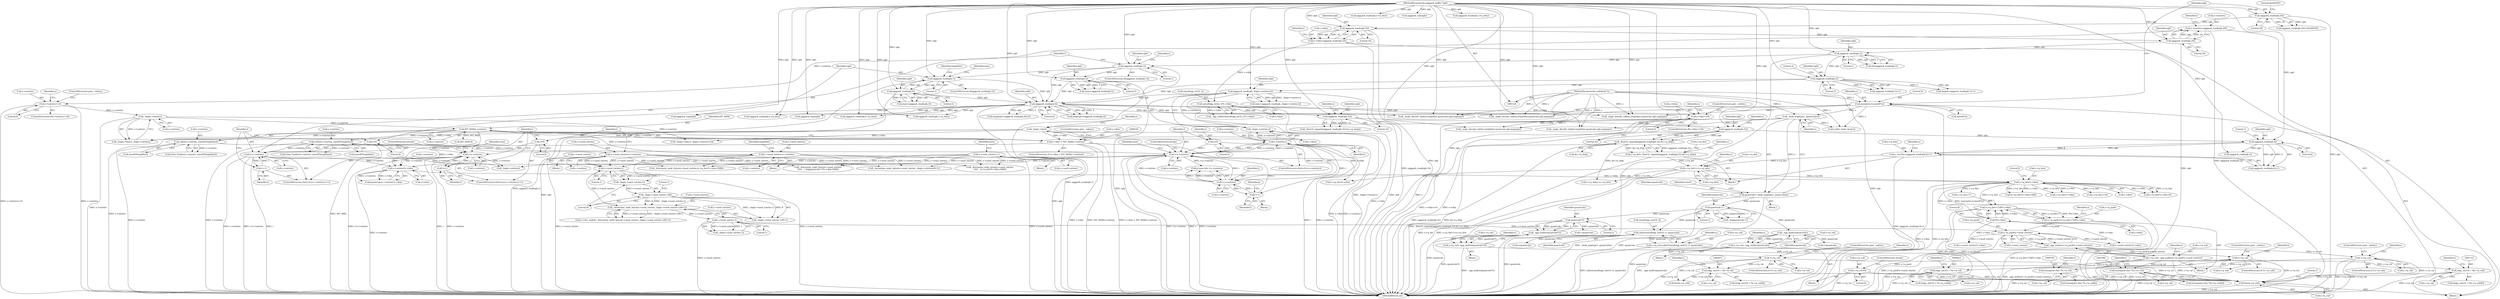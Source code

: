 digraph "1_Android_eeb4e45d5683f88488c083ecf142dc89bc3f0b47_8@API" {
"1001170" [label="(Call,free(s->q_val))"];
"1001111" [label="(Call,(ogg_uint16_t *)(s->q_val))"];
"1001043" [label="(Call,s->q_val=_ogg_malloc(s->q_pack*s->used_entries))"];
"1001047" [label="(Call,_ogg_malloc(s->q_pack*s->used_entries))"];
"1001048" [label="(Call,s->q_pack*s->used_entries)"];
"1001028" [label="(Call,s->q_pack=(s->q_bits+7)/8*s->dim)"];
"1001032" [label="(Call,(s->q_bits+7)/8*s->dim)"];
"1000915" [label="(Call,s->q_bits*s->dim)"];
"1000517" [label="(Call,s->q_del>>=s->q_bits)"];
"1000489" [label="(Call,s->q_del=_float32_unpack(oggpack_read(opb,32),&s->q_delp))"];
"1000493" [label="(Call,_float32_unpack(oggpack_read(opb,32),&s->q_delp))"];
"1000494" [label="(Call,oggpack_read(opb,32))"];
"1000482" [label="(Call,oggpack_read(opb,32))"];
"1000472" [label="(Call,oggpack_read(opb,4))"];
"1000250" [label="(Call,oggpack_read(opb,1))"];
"1000229" [label="(Call,oggpack_read(opb,1))"];
"1000185" [label="(Call,oggpack_read(opb,24))"];
"1000160" [label="(Call,oggpack_read(opb,16))"];
"1000151" [label="(Call,oggpack_read(opb,24))"];
"1000129" [label="(MethodParameterIn,oggpack_buffer *opb)"];
"1000274" [label="(Call,oggpack_read(opb,5))"];
"1000267" [label="(Call,oggpack_read(opb,1))"];
"1000341" [label="(Call,oggpack_read(opb,5))"];
"1000381" [label="(Call,oggpack_read(opb,5))"];
"1000420" [label="(Call,oggpack_read(opb,_ilog(s->entries-i)))"];
"1000422" [label="(Call,_ilog(s->entries-i))"];
"1000423" [label="(Call,s->entries-i)"];
"1000411" [label="(Call,i<s->entries)"];
"1000441" [label="(Call,i<s->entries)"];
"1000449" [label="(Call,i++)"];
"1000408" [label="(Call,i=0)"];
"1000396" [label="(Call,calloc(s->entries, sizeof(*lengthlist)))"];
"1000220" [label="(Call,INT_MAX/s->entries)"];
"1000209" [label="(Call,_ilog(s->entries))"];
"1000189" [label="(Call,s->entries<=0)"];
"1000181" [label="(Call,s->entries=oggpack_read(opb,24))"];
"1000501" [label="(Call,s->q_bits=oggpack_read(opb,4)+1)"];
"1000506" [label="(Call,oggpack_read(opb,4))"];
"1000904" [label="(Call,s->entries*s->dim)"];
"1000258" [label="(Call,i<s->entries)"];
"1000263" [label="(Call,i++)"];
"1000255" [label="(Call,i=0)"];
"1000238" [label="(Call,calloc(s->entries, sizeof(*lengthlist)))"];
"1000330" [label="(Call,i<s->entries)"];
"1000335" [label="(Call,i++)"];
"1000327" [label="(Call,i=0)"];
"1000216" [label="(Call,s->dim > INT_MAX/s->entries)"];
"1000205" [label="(Call,_ilog(s->dim))"];
"1000196" [label="(Call,s->dim<=0)"];
"1000168" [label="(Call,sizeof(ogg_int32_t)*s->dim)"];
"1000156" [label="(Call,s->dim=oggpack_read(opb,16))"];
"1001038" [label="(Call,8*s->dim)"];
"1001013" [label="(Call,s->used_entries-1)"];
"1000988" [label="(Call,_determine_node_bytes(s->used_entries,_ilog(s->used_entries-1)/8+1))"];
"1000995" [label="(Call,s->used_entries-1)"];
"1000292" [label="(Call,s->used_entries++)"];
"1000385" [label="(Call,s->used_entries=s->entries)"];
"1000319" [label="(Call,s->used_entries=s->entries)"];
"1000993" [label="(Call,_ilog(s->used_entries-1)/8)"];
"1000994" [label="(Call,_ilog(s->used_entries-1))"];
"1001079" [label="(Call,(unsigned char *)(s->q_val))"];
"1000671" [label="(Call,(ogg_uint16_t *)s->q_val)"];
"1000655" [label="(Call,!s->q_val)"];
"1000646" [label="(Call,s->q_val=calloc(sizeof(ogg_uint16_t), quantvals))"];
"1000650" [label="(Call,calloc(sizeof(ogg_uint16_t), quantvals))"];
"1000622" [label="(Call,quantvals-1)"];
"1000582" [label="(Call,quantvals=_book_maptype1_quantvals(s))"];
"1000584" [label="(Call,_book_maptype1_quantvals(s))"];
"1000143" [label="(Call,memset(s,0,sizeof(*s)))"];
"1000130" [label="(MethodParameterIn,codebook *s)"];
"1000806" [label="(Call,!s->q_val)"];
"1000797" [label="(Call,s->q_val=_ogg_malloc(quantvals*2))"];
"1000801" [label="(Call,_ogg_malloc(quantvals*2))"];
"1000802" [label="(Call,quantvals*2)"];
"1000822" [label="(Call,(ogg_uint16_t *)s->q_val)"];
"1000766" [label="(Call,!s->q_val)"];
"1000759" [label="(Call,s->q_val=_ogg_malloc(quantvals))"];
"1000763" [label="(Call,_ogg_malloc(quantvals))"];
"1000745" [label="(Call,s->q_val=0)"];
"1000782" [label="(Call,(unsigned char *)s->q_val)"];
"1000584" [label="(Call,_book_maptype1_quantvals(s))"];
"1000342" [label="(Identifier,opb)"];
"1000215" [label="(ControlStructure,if (s->dim > INT_MAX/s->entries))"];
"1000822" [label="(Call,(ogg_uint16_t *)s->q_val)"];
"1000321" [label="(Identifier,s)"];
"1000230" [label="(Identifier,opb)"];
"1000153" [label="(Literal,24)"];
"1000222" [label="(Call,s->entries)"];
"1000856" [label="(Call,_determine_node_bytes(s->used_entries,\n\t\t\t\t\t   (_ilog(quantvals-1)*s->dim+8)/8))"];
"1000469" [label="(Call,(maptype=oggpack_read(opb,4))>0)"];
"1000236" [label="(Call,(char *)calloc(s->entries, sizeof(*lengthlist)))"];
"1001045" [label="(Identifier,s)"];
"1000645" [label="(Block,)"];
"1000526" [label="(Identifier,s)"];
"1000493" [label="(Call,_float32_unpack(oggpack_read(opb,32),&s->q_delp))"];
"1000472" [label="(Call,oggpack_read(opb,4))"];
"1001052" [label="(Call,s->used_entries)"];
"1000810" [label="(ControlStructure,goto _eofout;)"];
"1000225" [label="(ControlStructure,goto _eofout;)"];
"1000496" [label="(Literal,32)"];
"1000900" [label="(ControlStructure,break;)"];
"1000506" [label="(Call,oggpack_read(opb,4))"];
"1000216" [label="(Call,s->dim > INT_MAX/s->entries)"];
"1000400" [label="(Call,sizeof(*lengthlist))"];
"1000326" [label="(ControlStructure,for(i=0;i<s->entries;i++))"];
"1000171" [label="(Call,s->dim)"];
"1000154" [label="(Literal,0x564342)"];
"1000376" [label="(Block,)"];
"1000443" [label="(Call,s->entries)"];
"1000512" [label="(Identifier,s)"];
"1001029" [label="(Call,s->q_pack)"];
"1000131" [label="(Block,)"];
"1000217" [label="(Call,s->dim)"];
"1000766" [label="(Call,!s->q_val)"];
"1001043" [label="(Call,s->q_val=_ogg_malloc(s->q_pack*s->used_entries))"];
"1000318" [label="(Block,)"];
"1000806" [label="(Call,!s->q_val)"];
"1000250" [label="(Call,oggpack_read(opb,1))"];
"1000268" [label="(Identifier,opb)"];
"1000422" [label="(Call,_ilog(s->entries-i))"];
"1000203" [label="(Call,_ilog(s->dim)+_ilog(s->entries)>24)"];
"1000999" [label="(Literal,1)"];
"1000807" [label="(Call,s->q_val)"];
"1001038" [label="(Call,8*s->dim)"];
"1000293" [label="(Call,s->used_entries)"];
"1000765" [label="(ControlStructure,if (!s->q_val))"];
"1000193" [label="(Literal,0)"];
"1000914" [label="(Call,s->q_bits*s->dim+8)"];
"1000514" [label="(Call,oggpack_read(opb,1))"];
"1000494" [label="(Call,oggpack_read(opb,32))"];
"1000145" [label="(Literal,0)"];
"1000671" [label="(Call,(ogg_uint16_t *)s->q_val)"];
"1000255" [label="(Call,i=0)"];
"1000796" [label="(Block,)"];
"1000673" [label="(Call,s->q_val)"];
"1000266" [label="(ControlStructure,if(oggpack_read(opb,1)))"];
"1000269" [label="(Literal,1)"];
"1000378" [label="(Call,length=oggpack_read(opb,5)+1)"];
"1000473" [label="(Identifier,opb)"];
"1000258" [label="(Call,i<s->entries)"];
"1000984" [label="(Call,s->dec_nodeb=_determine_node_bytes(s->used_entries,_ilog(s->used_entries-1)/8+1))"];
"1000413" [label="(Call,s->entries)"];
"1001170" [label="(Call,free(s->q_val))"];
"1000592" [label="(Call,s->q_bits*s->dim)"];
"1000389" [label="(Call,s->entries)"];
"1000623" [label="(Identifier,quantvals)"];
"1000781" [label="(Call,((unsigned char *)s->q_val)[i])"];
"1000396" [label="(Call,calloc(s->entries, sizeof(*lengthlist)))"];
"1000808" [label="(Identifier,s)"];
"1000802" [label="(Call,quantvals*2)"];
"1000320" [label="(Call,s->used_entries)"];
"1000420" [label="(Call,oggpack_read(opb,_ilog(s->entries-i)))"];
"1001021" [label="(Call,_make_decode_table(s,lengthlist,quantvals,opb,maptype))"];
"1000383" [label="(Literal,5)"];
"1000329" [label="(Literal,0)"];
"1001068" [label="(Call,s->used_entries*s->dim)"];
"1000655" [label="(Call,!s->q_val)"];
"1000989" [label="(Call,s->used_entries)"];
"1000386" [label="(Call,s->used_entries)"];
"1000621" [label="(Call,_ilog(quantvals-1))"];
"1000229" [label="(Call,oggpack_read(opb,1))"];
"1000272" [label="(Call,num=oggpack_read(opb,5))"];
"1000813" [label="(Identifier,i)"];
"1000156" [label="(Call,s->dim=oggpack_read(opb,16))"];
"1000490" [label="(Call,s->q_del)"];
"1000335" [label="(Call,i++)"];
"1001171" [label="(Call,s->q_val)"];
"1000801" [label="(Call,_ogg_malloc(quantvals*2))"];
"1000495" [label="(Identifier,opb)"];
"1000151" [label="(Call,oggpack_read(opb,24))"];
"1000446" [label="(Block,)"];
"1000517" [label="(Call,s->q_del>>=s->q_bits)"];
"1000978" [label="(Block,)"];
"1000935" [label="(Call,_determine_node_bytes(s->used_entries,(s->q_bits*s->dim+8)/8))"];
"1000760" [label="(Call,s->q_val)"];
"1000249" [label="(ControlStructure,if(oggpack_read(opb,1)))"];
"1000299" [label="(Identifier,num)"];
"1000582" [label="(Call,quantvals=_book_maptype1_quantvals(s))"];
"1000314" [label="(Identifier,lengthlist)"];
"1001000" [label="(Literal,8)"];
"1000165" [label="(Identifier,s)"];
"1000836" [label="(Call,oggpack_eop(opb))"];
"1000758" [label="(Block,)"];
"1000746" [label="(Call,s->q_val)"];
"1000187" [label="(Literal,24)"];
"1000670" [label="(Call,((ogg_uint16_t *)s->q_val)[i])"];
"1000573" [label="(Call,_make_decode_table(s,lengthlist,quantvals,opb,maptype))"];
"1000421" [label="(Identifier,opb)"];
"1001100" [label="(Call,s->used_entries*s->dim)"];
"1000790" [label="(Call,oggpack_read(opb,s->q_bits))"];
"1000656" [label="(Call,s->q_val)"];
"1000773" [label="(Identifier,i)"];
"1000270" [label="(Block,)"];
"1000343" [label="(Literal,5)"];
"1000332" [label="(Call,s->entries)"];
"1000994" [label="(Call,_ilog(s->used_entries-1))"];
"1001079" [label="(Call,(unsigned char *)(s->q_val))"];
"1000679" [label="(Call,oggpack_read(opb,s->q_bits))"];
"1000264" [label="(Identifier,i)"];
"1000650" [label="(Call,calloc(sizeof(ogg_uint16_t), quantvals))"];
"1000273" [label="(Identifier,num)"];
"1000161" [label="(Identifier,opb)"];
"1000393" [label="(Identifier,lengthlist)"];
"1000231" [label="(Literal,1)"];
"1001177" [label="(MethodReturn,int)"];
"1001028" [label="(Call,s->q_pack=(s->q_bits+7)/8*s->dim)"];
"1000381" [label="(Call,oggpack_read(opb,5))"];
"1000182" [label="(Call,s->entries)"];
"1001058" [label="(Identifier,s)"];
"1000913" [label="(Call,(s->q_bits*s->dim+8)/8)"];
"1000336" [label="(Identifier,i)"];
"1001111" [label="(Call,(ogg_uint16_t *)(s->q_val))"];
"1001056" [label="(Call,s->q_bits<=8)"];
"1000407" [label="(ControlStructure,for(i=0;i<s->entries;))"];
"1001049" [label="(Call,s->q_pack)"];
"1000129" [label="(MethodParameterIn,oggpack_buffer *opb)"];
"1000194" [label="(ControlStructure,goto _eofout;)"];
"1000205" [label="(Call,_ilog(s->dim))"];
"1000206" [label="(Call,s->dim)"];
"1000409" [label="(Identifier,i)"];
"1000323" [label="(Call,s->entries)"];
"1000497" [label="(Call,&s->q_delp)"];
"1001081" [label="(Call,s->q_val)"];
"1000647" [label="(Call,s->q_val)"];
"1001176" [label="(Literal,1)"];
"1000211" [label="(Identifier,s)"];
"1000196" [label="(Call,s->dim<=0)"];
"1000152" [label="(Identifier,opb)"];
"1000424" [label="(Call,s->entries)"];
"1001166" [label="(Call,vorbis_book_clear(s))"];
"1000768" [label="(Identifier,s)"];
"1000749" [label="(Literal,0)"];
"1000474" [label="(Literal,4)"];
"1001013" [label="(Call,s->used_entries-1)"];
"1000185" [label="(Call,oggpack_read(opb,24))"];
"1000784" [label="(Call,s->q_val)"];
"1000221" [label="(Identifier,INT_MAX)"];
"1000340" [label="(Identifier,num)"];
"1000168" [label="(Call,sizeof(ogg_int32_t)*s->dim)"];
"1000583" [label="(Identifier,quantvals)"];
"1000763" [label="(Call,_ogg_malloc(quantvals))"];
"1000411" [label="(Call,i<s->entries)"];
"1000830" [label="(Call,oggpack_read(opb,s->q_bits))"];
"1000893" [label="(Call,_make_decode_table(s,lengthlist,quantvals,opb,maptype))"];
"1000397" [label="(Call,s->entries)"];
"1000502" [label="(Call,s->q_bits)"];
"1000539" [label="(Call,_determine_node_bytes(s->used_entries,_ilog(s->entries)/8+1))"];
"1000585" [label="(Identifier,s)"];
"1000220" [label="(Call,INT_MAX/s->entries)"];
"1000292" [label="(Call,s->used_entries++)"];
"1000524" [label="(Call,s->q_delp+=s->q_bits)"];
"1000499" [label="(Identifier,s)"];
"1000188" [label="(ControlStructure,if(s->entries<=0))"];
"1000259" [label="(Identifier,i)"];
"1000419" [label="(Identifier,num)"];
"1001044" [label="(Call,s->q_val)"];
"1000189" [label="(Call,s->entries<=0)"];
"1000824" [label="(Call,s->q_val)"];
"1000162" [label="(Literal,16)"];
"1000902" [label="(Call,quantvals=s->entries*s->dim)"];
"1000653" [label="(Identifier,quantvals)"];
"1000827" [label="(Identifier,i)"];
"1000470" [label="(Call,maptype=oggpack_read(opb,4))"];
"1000484" [label="(Literal,32)"];
"1000267" [label="(Call,oggpack_read(opb,1))"];
"1000533" [label="(Block,)"];
"1000254" [label="(ControlStructure,for(i=0;i<s->entries;i++))"];
"1000922" [label="(Literal,8)"];
"1000915" [label="(Call,s->q_bits*s->dim)"];
"1000276" [label="(Literal,5)"];
"1000501" [label="(Call,s->q_bits=oggpack_read(opb,4)+1)"];
"1000545" [label="(Call,_ilog(s->entries))"];
"1000439" [label="(Identifier,j)"];
"1000146" [label="(Call,sizeof(*s))"];
"1000150" [label="(Call,oggpack_read(opb,24)!=0x564342)"];
"1000408" [label="(Call,i=0)"];
"1000190" [label="(Call,s->entries)"];
"1000327" [label="(Call,i=0)"];
"1000996" [label="(Call,s->used_entries)"];
"1000437" [label="(Call,j<num && i<s->entries)"];
"1000191" [label="(Identifier,s)"];
"1000169" [label="(Call,sizeof(ogg_int32_t))"];
"1000341" [label="(Call,oggpack_read(opb,5))"];
"1000465" [label="(ControlStructure,break;)"];
"1000919" [label="(Call,s->dim)"];
"1000385" [label="(Call,s->used_entries=s->entries)"];
"1000507" [label="(Identifier,opb)"];
"1000970" [label="(Call,_make_decode_table(s,lengthlist,quantvals,opb,maptype))"];
"1000207" [label="(Identifier,s)"];
"1000664" [label="(Call,i<quantvals)"];
"1000210" [label="(Call,s->entries)"];
"1000483" [label="(Identifier,opb)"];
"1000787" [label="(Identifier,i)"];
"1000256" [label="(Identifier,i)"];
"1000160" [label="(Call,oggpack_read(opb,16))"];
"1000157" [label="(Call,s->dim)"];
"1000239" [label="(Call,s->entries)"];
"1000275" [label="(Identifier,opb)"];
"1000624" [label="(Literal,1)"];
"1000803" [label="(Identifier,quantvals)"];
"1000941" [label="(Call,s->q_bits*s->dim)"];
"1000382" [label="(Identifier,opb)"];
"1000195" [label="(ControlStructure,if(s->dim<=0))"];
"1000741" [label="(Call,free(s->q_val))"];
"1000238" [label="(Call,calloc(s->entries, sizeof(*lengthlist)))"];
"1000815" [label="(Call,i<quantvals)"];
"1000589" [label="(Identifier,total1)"];
"1000698" [label="(Call,_determine_node_bytes(s->used_entries,\n\t\t\t\t\t   (s->q_bits*s->dim+8)/8))"];
"1000657" [label="(Identifier,s)"];
"1000821" [label="(Call,((ogg_uint16_t *)s->q_val)[i])"];
"1001119" [label="(Call,oggpack_read(opb,s->q_bits))"];
"1000181" [label="(Call,s->entries=oggpack_read(opb,24))"];
"1000622" [label="(Call,quantvals-1)"];
"1000227" [label="(Call,(int)oggpack_read(opb,1))"];
"1000167" [label="(Call,_ogg_malloc(sizeof(ogg_int32_t)*s->dim))"];
"1000764" [label="(Identifier,quantvals)"];
"1000489" [label="(Call,s->q_del=_float32_unpack(oggpack_read(opb,32),&s->q_delp))"];
"1001047" [label="(Call,_ogg_malloc(s->q_pack*s->used_entries))"];
"1000662" [label="(Identifier,i)"];
"1000410" [label="(Literal,0)"];
"1000651" [label="(Call,sizeof(ogg_uint16_t))"];
"1000209" [label="(Call,_ilog(s->entries))"];
"1000394" [label="(Call,(char *)calloc(s->entries, sizeof(*lengthlist)))"];
"1001116" [label="(Identifier,i)"];
"1000993" [label="(Call,_ilog(s->used_entries-1)/8)"];
"1001001" [label="(Literal,1)"];
"1000204" [label="(Call,_ilog(s->dim)+_ilog(s->entries))"];
"1001078" [label="(Call,((unsigned char *)(s->q_val))[i])"];
"1001110" [label="(Call,((ogg_uint16_t *)(s->q_val))[i])"];
"1001012" [label="(Call,_ilog(s->used_entries-1))"];
"1000186" [label="(Identifier,opb)"];
"1001040" [label="(Call,s->dim)"];
"1000904" [label="(Call,s->entries*s->dim)"];
"1000654" [label="(ControlStructure,if (!s->q_val))"];
"1000380" [label="(Call,oggpack_read(opb,5)+1)"];
"1001032" [label="(Call,(s->q_bits+7)/8*s->dim)"];
"1000330" [label="(Call,i<s->entries)"];
"1000263" [label="(Call,i++)"];
"1000257" [label="(Literal,0)"];
"1001017" [label="(Literal,1)"];
"1000449" [label="(Call,i++)"];
"1000646" [label="(Call,s->q_val=calloc(sizeof(ogg_uint16_t), quantvals))"];
"1000482" [label="(Call,oggpack_read(opb,32))"];
"1001033" [label="(Call,s->q_bits+7)"];
"1001048" [label="(Call,s->q_pack*s->used_entries)"];
"1000521" [label="(Call,s->q_bits)"];
"1000770" [label="(ControlStructure,goto _eofout;)"];
"1000908" [label="(Call,s->dim)"];
"1001014" [label="(Call,s->used_entries)"];
"1000905" [label="(Call,s->entries)"];
"1000384" [label="(Literal,1)"];
"1000328" [label="(Identifier,i)"];
"1000676" [label="(Identifier,i)"];
"1000782" [label="(Call,(unsigned char *)s->q_val)"];
"1000518" [label="(Call,s->q_del)"];
"1000252" [label="(Literal,1)"];
"1001157" [label="(Call,oggpack_eop(opb))"];
"1000339" [label="(Call,num=oggpack_read(opb,5))"];
"1000685" [label="(Call,oggpack_eop(opb))"];
"1000995" [label="(Call,s->used_entries-1)"];
"1000508" [label="(Literal,4)"];
"1000797" [label="(Call,s->q_val=_ogg_malloc(quantvals*2))"];
"1000503" [label="(Identifier,s)"];
"1000144" [label="(Identifier,s)"];
"1000804" [label="(Literal,2)"];
"1000487" [label="(Identifier,s)"];
"1000441" [label="(Call,i<s->entries)"];
"1000805" [label="(ControlStructure,if (!s->q_val))"];
"1000509" [label="(Literal,1)"];
"1000442" [label="(Identifier,i)"];
"1000260" [label="(Call,s->entries)"];
"1000427" [label="(Identifier,i)"];
"1000242" [label="(Call,sizeof(*lengthlist))"];
"1000201" [label="(ControlStructure,goto _eofout;)"];
"1000775" [label="(Call,i<quantvals)"];
"1000319" [label="(Call,s->used_entries=s->entries)"];
"1000607" [label="(Call,INT_MAX-8)"];
"1000374" [label="(ControlStructure,break;)"];
"1000767" [label="(Call,s->q_val)"];
"1000759" [label="(Call,s->q_val=_ogg_malloc(quantvals))"];
"1000331" [label="(Identifier,i)"];
"1000274" [label="(Call,oggpack_read(opb,5))"];
"1000733" [label="(Call,_make_decode_table(s,lengthlist,quantvals,opb,maptype))"];
"1000505" [label="(Call,oggpack_read(opb,4)+1)"];
"1001084" [label="(Identifier,i)"];
"1000745" [label="(Call,s->q_val=0)"];
"1000423" [label="(Call,s->entries-i)"];
"1001039" [label="(Literal,8)"];
"1000197" [label="(Call,s->dim)"];
"1000476" [label="(Block,)"];
"1000251" [label="(Identifier,opb)"];
"1001087" [label="(Call,oggpack_read(opb,s->q_bits))"];
"1000198" [label="(Identifier,s)"];
"1000200" [label="(Literal,0)"];
"1000130" [label="(MethodParameterIn,codebook *s)"];
"1000450" [label="(Identifier,i)"];
"1000481" [label="(Call,_float32_unpack(oggpack_read(opb,32),&s->q_minp))"];
"1000916" [label="(Call,s->q_bits)"];
"1000988" [label="(Call,_determine_node_bytes(s->used_entries,_ilog(s->used_entries-1)/8+1))"];
"1000418" [label="(Call,num=oggpack_read(opb,_ilog(s->entries-i)))"];
"1000412" [label="(Identifier,i)"];
"1000992" [label="(Call,_ilog(s->used_entries-1)/8+1)"];
"1000659" [label="(ControlStructure,goto _eofout;)"];
"1001113" [label="(Call,s->q_val)"];
"1000798" [label="(Call,s->q_val)"];
"1000143" [label="(Call,memset(s,0,sizeof(*s)))"];
"1001170" -> "1000131"  [label="AST: "];
"1001170" -> "1001171"  [label="CFG: "];
"1001171" -> "1001170"  [label="AST: "];
"1001176" -> "1001170"  [label="CFG: "];
"1001170" -> "1001177"  [label="DDG: s->q_val"];
"1001111" -> "1001170"  [label="DDG: s->q_val"];
"1001043" -> "1001170"  [label="DDG: s->q_val"];
"1001079" -> "1001170"  [label="DDG: s->q_val"];
"1000671" -> "1001170"  [label="DDG: s->q_val"];
"1000655" -> "1001170"  [label="DDG: s->q_val"];
"1000806" -> "1001170"  [label="DDG: s->q_val"];
"1000822" -> "1001170"  [label="DDG: s->q_val"];
"1000766" -> "1001170"  [label="DDG: s->q_val"];
"1000745" -> "1001170"  [label="DDG: s->q_val"];
"1000782" -> "1001170"  [label="DDG: s->q_val"];
"1001111" -> "1001110"  [label="AST: "];
"1001111" -> "1001113"  [label="CFG: "];
"1001112" -> "1001111"  [label="AST: "];
"1001113" -> "1001111"  [label="AST: "];
"1001116" -> "1001111"  [label="CFG: "];
"1001111" -> "1001177"  [label="DDG: s->q_val"];
"1001043" -> "1001111"  [label="DDG: s->q_val"];
"1001043" -> "1000978"  [label="AST: "];
"1001043" -> "1001047"  [label="CFG: "];
"1001044" -> "1001043"  [label="AST: "];
"1001047" -> "1001043"  [label="AST: "];
"1001058" -> "1001043"  [label="CFG: "];
"1001043" -> "1001177"  [label="DDG: s->q_val"];
"1001043" -> "1001177"  [label="DDG: _ogg_malloc(s->q_pack*s->used_entries)"];
"1001047" -> "1001043"  [label="DDG: s->q_pack*s->used_entries"];
"1001043" -> "1001079"  [label="DDG: s->q_val"];
"1001047" -> "1001048"  [label="CFG: "];
"1001048" -> "1001047"  [label="AST: "];
"1001047" -> "1001177"  [label="DDG: s->q_pack*s->used_entries"];
"1001048" -> "1001047"  [label="DDG: s->q_pack"];
"1001048" -> "1001047"  [label="DDG: s->used_entries"];
"1001048" -> "1001052"  [label="CFG: "];
"1001049" -> "1001048"  [label="AST: "];
"1001052" -> "1001048"  [label="AST: "];
"1001048" -> "1001177"  [label="DDG: s->q_pack"];
"1001028" -> "1001048"  [label="DDG: s->q_pack"];
"1001013" -> "1001048"  [label="DDG: s->used_entries"];
"1001048" -> "1001068"  [label="DDG: s->used_entries"];
"1001048" -> "1001100"  [label="DDG: s->used_entries"];
"1001028" -> "1000978"  [label="AST: "];
"1001028" -> "1001032"  [label="CFG: "];
"1001029" -> "1001028"  [label="AST: "];
"1001032" -> "1001028"  [label="AST: "];
"1001045" -> "1001028"  [label="CFG: "];
"1001028" -> "1001177"  [label="DDG: (s->q_bits+7)/8*s->dim"];
"1001032" -> "1001028"  [label="DDG: s->q_bits+7"];
"1001032" -> "1001028"  [label="DDG: 8*s->dim"];
"1001032" -> "1001038"  [label="CFG: "];
"1001033" -> "1001032"  [label="AST: "];
"1001038" -> "1001032"  [label="AST: "];
"1001032" -> "1001177"  [label="DDG: 8*s->dim"];
"1001032" -> "1001177"  [label="DDG: s->q_bits+7"];
"1000915" -> "1001032"  [label="DDG: s->q_bits"];
"1001038" -> "1001032"  [label="DDG: 8"];
"1001038" -> "1001032"  [label="DDG: s->dim"];
"1000915" -> "1000914"  [label="AST: "];
"1000915" -> "1000919"  [label="CFG: "];
"1000916" -> "1000915"  [label="AST: "];
"1000919" -> "1000915"  [label="AST: "];
"1000922" -> "1000915"  [label="CFG: "];
"1000915" -> "1001177"  [label="DDG: s->dim"];
"1000915" -> "1001177"  [label="DDG: s->q_bits"];
"1000915" -> "1000913"  [label="DDG: s->q_bits"];
"1000915" -> "1000913"  [label="DDG: s->dim"];
"1000915" -> "1000914"  [label="DDG: s->q_bits"];
"1000915" -> "1000914"  [label="DDG: s->dim"];
"1000517" -> "1000915"  [label="DDG: s->q_bits"];
"1000904" -> "1000915"  [label="DDG: s->dim"];
"1000915" -> "1000941"  [label="DDG: s->q_bits"];
"1000915" -> "1000941"  [label="DDG: s->dim"];
"1000915" -> "1001033"  [label="DDG: s->q_bits"];
"1000915" -> "1001038"  [label="DDG: s->dim"];
"1000915" -> "1001056"  [label="DDG: s->q_bits"];
"1000517" -> "1000476"  [label="AST: "];
"1000517" -> "1000521"  [label="CFG: "];
"1000518" -> "1000517"  [label="AST: "];
"1000521" -> "1000517"  [label="AST: "];
"1000526" -> "1000517"  [label="CFG: "];
"1000517" -> "1001177"  [label="DDG: s->q_del"];
"1000517" -> "1001177"  [label="DDG: s->q_del>>=s->q_bits"];
"1000489" -> "1000517"  [label="DDG: s->q_del"];
"1000501" -> "1000517"  [label="DDG: s->q_bits"];
"1000517" -> "1000524"  [label="DDG: s->q_bits"];
"1000517" -> "1000592"  [label="DDG: s->q_bits"];
"1000489" -> "1000476"  [label="AST: "];
"1000489" -> "1000493"  [label="CFG: "];
"1000490" -> "1000489"  [label="AST: "];
"1000493" -> "1000489"  [label="AST: "];
"1000503" -> "1000489"  [label="CFG: "];
"1000489" -> "1001177"  [label="DDG: _float32_unpack(oggpack_read(opb,32),&s->q_delp)"];
"1000493" -> "1000489"  [label="DDG: oggpack_read(opb,32)"];
"1000493" -> "1000489"  [label="DDG: &s->q_delp"];
"1000493" -> "1000497"  [label="CFG: "];
"1000494" -> "1000493"  [label="AST: "];
"1000497" -> "1000493"  [label="AST: "];
"1000493" -> "1001177"  [label="DDG: oggpack_read(opb,32)"];
"1000493" -> "1001177"  [label="DDG: &s->q_delp"];
"1000494" -> "1000493"  [label="DDG: opb"];
"1000494" -> "1000493"  [label="DDG: 32"];
"1000493" -> "1000524"  [label="DDG: &s->q_delp"];
"1000494" -> "1000496"  [label="CFG: "];
"1000495" -> "1000494"  [label="AST: "];
"1000496" -> "1000494"  [label="AST: "];
"1000499" -> "1000494"  [label="CFG: "];
"1000482" -> "1000494"  [label="DDG: opb"];
"1000129" -> "1000494"  [label="DDG: opb"];
"1000494" -> "1000506"  [label="DDG: opb"];
"1000482" -> "1000481"  [label="AST: "];
"1000482" -> "1000484"  [label="CFG: "];
"1000483" -> "1000482"  [label="AST: "];
"1000484" -> "1000482"  [label="AST: "];
"1000487" -> "1000482"  [label="CFG: "];
"1000482" -> "1000481"  [label="DDG: opb"];
"1000482" -> "1000481"  [label="DDG: 32"];
"1000472" -> "1000482"  [label="DDG: opb"];
"1000129" -> "1000482"  [label="DDG: opb"];
"1000472" -> "1000470"  [label="AST: "];
"1000472" -> "1000474"  [label="CFG: "];
"1000473" -> "1000472"  [label="AST: "];
"1000474" -> "1000472"  [label="AST: "];
"1000470" -> "1000472"  [label="CFG: "];
"1000472" -> "1001177"  [label="DDG: opb"];
"1000472" -> "1000469"  [label="DDG: opb"];
"1000472" -> "1000469"  [label="DDG: 4"];
"1000472" -> "1000470"  [label="DDG: opb"];
"1000472" -> "1000470"  [label="DDG: 4"];
"1000250" -> "1000472"  [label="DDG: opb"];
"1000274" -> "1000472"  [label="DDG: opb"];
"1000341" -> "1000472"  [label="DDG: opb"];
"1000381" -> "1000472"  [label="DDG: opb"];
"1000420" -> "1000472"  [label="DDG: opb"];
"1000267" -> "1000472"  [label="DDG: opb"];
"1000129" -> "1000472"  [label="DDG: opb"];
"1000472" -> "1000573"  [label="DDG: opb"];
"1000472" -> "1000679"  [label="DDG: opb"];
"1000472" -> "1000685"  [label="DDG: opb"];
"1000472" -> "1000790"  [label="DDG: opb"];
"1000472" -> "1000830"  [label="DDG: opb"];
"1000472" -> "1000836"  [label="DDG: opb"];
"1000472" -> "1000970"  [label="DDG: opb"];
"1000472" -> "1001021"  [label="DDG: opb"];
"1000250" -> "1000249"  [label="AST: "];
"1000250" -> "1000252"  [label="CFG: "];
"1000251" -> "1000250"  [label="AST: "];
"1000252" -> "1000250"  [label="AST: "];
"1000256" -> "1000250"  [label="CFG: "];
"1000321" -> "1000250"  [label="CFG: "];
"1000250" -> "1001177"  [label="DDG: oggpack_read(opb,1)"];
"1000229" -> "1000250"  [label="DDG: opb"];
"1000129" -> "1000250"  [label="DDG: opb"];
"1000250" -> "1000267"  [label="DDG: opb"];
"1000250" -> "1000341"  [label="DDG: opb"];
"1000229" -> "1000227"  [label="AST: "];
"1000229" -> "1000231"  [label="CFG: "];
"1000230" -> "1000229"  [label="AST: "];
"1000231" -> "1000229"  [label="AST: "];
"1000227" -> "1000229"  [label="CFG: "];
"1000229" -> "1001177"  [label="DDG: opb"];
"1000229" -> "1000227"  [label="DDG: opb"];
"1000229" -> "1000227"  [label="DDG: 1"];
"1000185" -> "1000229"  [label="DDG: opb"];
"1000129" -> "1000229"  [label="DDG: opb"];
"1000229" -> "1000381"  [label="DDG: opb"];
"1000185" -> "1000181"  [label="AST: "];
"1000185" -> "1000187"  [label="CFG: "];
"1000186" -> "1000185"  [label="AST: "];
"1000187" -> "1000185"  [label="AST: "];
"1000181" -> "1000185"  [label="CFG: "];
"1000185" -> "1001177"  [label="DDG: opb"];
"1000185" -> "1000181"  [label="DDG: opb"];
"1000185" -> "1000181"  [label="DDG: 24"];
"1000160" -> "1000185"  [label="DDG: opb"];
"1000129" -> "1000185"  [label="DDG: opb"];
"1000160" -> "1000156"  [label="AST: "];
"1000160" -> "1000162"  [label="CFG: "];
"1000161" -> "1000160"  [label="AST: "];
"1000162" -> "1000160"  [label="AST: "];
"1000156" -> "1000160"  [label="CFG: "];
"1000160" -> "1001177"  [label="DDG: opb"];
"1000160" -> "1000156"  [label="DDG: opb"];
"1000160" -> "1000156"  [label="DDG: 16"];
"1000151" -> "1000160"  [label="DDG: opb"];
"1000129" -> "1000160"  [label="DDG: opb"];
"1000151" -> "1000150"  [label="AST: "];
"1000151" -> "1000153"  [label="CFG: "];
"1000152" -> "1000151"  [label="AST: "];
"1000153" -> "1000151"  [label="AST: "];
"1000154" -> "1000151"  [label="CFG: "];
"1000151" -> "1001177"  [label="DDG: opb"];
"1000151" -> "1000150"  [label="DDG: opb"];
"1000151" -> "1000150"  [label="DDG: 24"];
"1000129" -> "1000151"  [label="DDG: opb"];
"1000129" -> "1000128"  [label="AST: "];
"1000129" -> "1001177"  [label="DDG: opb"];
"1000129" -> "1000267"  [label="DDG: opb"];
"1000129" -> "1000274"  [label="DDG: opb"];
"1000129" -> "1000341"  [label="DDG: opb"];
"1000129" -> "1000381"  [label="DDG: opb"];
"1000129" -> "1000420"  [label="DDG: opb"];
"1000129" -> "1000506"  [label="DDG: opb"];
"1000129" -> "1000514"  [label="DDG: opb"];
"1000129" -> "1000573"  [label="DDG: opb"];
"1000129" -> "1000679"  [label="DDG: opb"];
"1000129" -> "1000685"  [label="DDG: opb"];
"1000129" -> "1000733"  [label="DDG: opb"];
"1000129" -> "1000790"  [label="DDG: opb"];
"1000129" -> "1000830"  [label="DDG: opb"];
"1000129" -> "1000836"  [label="DDG: opb"];
"1000129" -> "1000893"  [label="DDG: opb"];
"1000129" -> "1000970"  [label="DDG: opb"];
"1000129" -> "1001021"  [label="DDG: opb"];
"1000129" -> "1001087"  [label="DDG: opb"];
"1000129" -> "1001119"  [label="DDG: opb"];
"1000129" -> "1001157"  [label="DDG: opb"];
"1000274" -> "1000272"  [label="AST: "];
"1000274" -> "1000276"  [label="CFG: "];
"1000275" -> "1000274"  [label="AST: "];
"1000276" -> "1000274"  [label="AST: "];
"1000272" -> "1000274"  [label="CFG: "];
"1000274" -> "1001177"  [label="DDG: opb"];
"1000274" -> "1000267"  [label="DDG: opb"];
"1000274" -> "1000272"  [label="DDG: opb"];
"1000274" -> "1000272"  [label="DDG: 5"];
"1000267" -> "1000274"  [label="DDG: opb"];
"1000267" -> "1000266"  [label="AST: "];
"1000267" -> "1000269"  [label="CFG: "];
"1000268" -> "1000267"  [label="AST: "];
"1000269" -> "1000267"  [label="AST: "];
"1000273" -> "1000267"  [label="CFG: "];
"1000314" -> "1000267"  [label="CFG: "];
"1000267" -> "1001177"  [label="DDG: oggpack_read(opb,1)"];
"1000341" -> "1000339"  [label="AST: "];
"1000341" -> "1000343"  [label="CFG: "];
"1000342" -> "1000341"  [label="AST: "];
"1000343" -> "1000341"  [label="AST: "];
"1000339" -> "1000341"  [label="CFG: "];
"1000341" -> "1001177"  [label="DDG: opb"];
"1000341" -> "1000339"  [label="DDG: opb"];
"1000341" -> "1000339"  [label="DDG: 5"];
"1000381" -> "1000380"  [label="AST: "];
"1000381" -> "1000383"  [label="CFG: "];
"1000382" -> "1000381"  [label="AST: "];
"1000383" -> "1000381"  [label="AST: "];
"1000384" -> "1000381"  [label="CFG: "];
"1000381" -> "1001177"  [label="DDG: opb"];
"1000381" -> "1000378"  [label="DDG: opb"];
"1000381" -> "1000378"  [label="DDG: 5"];
"1000381" -> "1000380"  [label="DDG: opb"];
"1000381" -> "1000380"  [label="DDG: 5"];
"1000381" -> "1000420"  [label="DDG: opb"];
"1000420" -> "1000418"  [label="AST: "];
"1000420" -> "1000422"  [label="CFG: "];
"1000421" -> "1000420"  [label="AST: "];
"1000422" -> "1000420"  [label="AST: "];
"1000418" -> "1000420"  [label="CFG: "];
"1000420" -> "1001177"  [label="DDG: _ilog(s->entries-i)"];
"1000420" -> "1001177"  [label="DDG: opb"];
"1000420" -> "1000418"  [label="DDG: opb"];
"1000420" -> "1000418"  [label="DDG: _ilog(s->entries-i)"];
"1000422" -> "1000420"  [label="DDG: s->entries-i"];
"1000422" -> "1000423"  [label="CFG: "];
"1000423" -> "1000422"  [label="AST: "];
"1000422" -> "1001177"  [label="DDG: s->entries-i"];
"1000423" -> "1000422"  [label="DDG: s->entries"];
"1000423" -> "1000422"  [label="DDG: i"];
"1000423" -> "1000427"  [label="CFG: "];
"1000424" -> "1000423"  [label="AST: "];
"1000427" -> "1000423"  [label="AST: "];
"1000423" -> "1001177"  [label="DDG: i"];
"1000423" -> "1001177"  [label="DDG: s->entries"];
"1000423" -> "1000411"  [label="DDG: i"];
"1000423" -> "1000411"  [label="DDG: s->entries"];
"1000411" -> "1000423"  [label="DDG: s->entries"];
"1000411" -> "1000423"  [label="DDG: i"];
"1000423" -> "1000441"  [label="DDG: i"];
"1000423" -> "1000441"  [label="DDG: s->entries"];
"1000423" -> "1000449"  [label="DDG: i"];
"1000411" -> "1000407"  [label="AST: "];
"1000411" -> "1000413"  [label="CFG: "];
"1000412" -> "1000411"  [label="AST: "];
"1000413" -> "1000411"  [label="AST: "];
"1000419" -> "1000411"  [label="CFG: "];
"1000465" -> "1000411"  [label="CFG: "];
"1000411" -> "1001177"  [label="DDG: i<s->entries"];
"1000411" -> "1001177"  [label="DDG: i"];
"1000411" -> "1001177"  [label="DDG: s->entries"];
"1000441" -> "1000411"  [label="DDG: i"];
"1000441" -> "1000411"  [label="DDG: s->entries"];
"1000408" -> "1000411"  [label="DDG: i"];
"1000449" -> "1000411"  [label="DDG: i"];
"1000396" -> "1000411"  [label="DDG: s->entries"];
"1000411" -> "1000437"  [label="DDG: i<s->entries"];
"1000411" -> "1000545"  [label="DDG: s->entries"];
"1000411" -> "1000904"  [label="DDG: s->entries"];
"1000441" -> "1000437"  [label="AST: "];
"1000441" -> "1000443"  [label="CFG: "];
"1000442" -> "1000441"  [label="AST: "];
"1000443" -> "1000441"  [label="AST: "];
"1000437" -> "1000441"  [label="CFG: "];
"1000441" -> "1000437"  [label="DDG: i"];
"1000441" -> "1000437"  [label="DDG: s->entries"];
"1000449" -> "1000441"  [label="DDG: i"];
"1000441" -> "1000449"  [label="DDG: i"];
"1000449" -> "1000446"  [label="AST: "];
"1000449" -> "1000450"  [label="CFG: "];
"1000450" -> "1000449"  [label="AST: "];
"1000439" -> "1000449"  [label="CFG: "];
"1000408" -> "1000407"  [label="AST: "];
"1000408" -> "1000410"  [label="CFG: "];
"1000409" -> "1000408"  [label="AST: "];
"1000410" -> "1000408"  [label="AST: "];
"1000412" -> "1000408"  [label="CFG: "];
"1000396" -> "1000394"  [label="AST: "];
"1000396" -> "1000400"  [label="CFG: "];
"1000397" -> "1000396"  [label="AST: "];
"1000400" -> "1000396"  [label="AST: "];
"1000394" -> "1000396"  [label="CFG: "];
"1000396" -> "1001177"  [label="DDG: s->entries"];
"1000396" -> "1000394"  [label="DDG: s->entries"];
"1000220" -> "1000396"  [label="DDG: s->entries"];
"1000220" -> "1000216"  [label="AST: "];
"1000220" -> "1000222"  [label="CFG: "];
"1000221" -> "1000220"  [label="AST: "];
"1000222" -> "1000220"  [label="AST: "];
"1000216" -> "1000220"  [label="CFG: "];
"1000220" -> "1001177"  [label="DDG: INT_MAX"];
"1000220" -> "1001177"  [label="DDG: s->entries"];
"1000220" -> "1000216"  [label="DDG: INT_MAX"];
"1000220" -> "1000216"  [label="DDG: s->entries"];
"1000209" -> "1000220"  [label="DDG: s->entries"];
"1000220" -> "1000238"  [label="DDG: s->entries"];
"1000220" -> "1000385"  [label="DDG: s->entries"];
"1000220" -> "1000607"  [label="DDG: INT_MAX"];
"1000209" -> "1000204"  [label="AST: "];
"1000209" -> "1000210"  [label="CFG: "];
"1000210" -> "1000209"  [label="AST: "];
"1000204" -> "1000209"  [label="CFG: "];
"1000209" -> "1001177"  [label="DDG: s->entries"];
"1000209" -> "1000203"  [label="DDG: s->entries"];
"1000209" -> "1000204"  [label="DDG: s->entries"];
"1000189" -> "1000209"  [label="DDG: s->entries"];
"1000189" -> "1000188"  [label="AST: "];
"1000189" -> "1000193"  [label="CFG: "];
"1000190" -> "1000189"  [label="AST: "];
"1000193" -> "1000189"  [label="AST: "];
"1000194" -> "1000189"  [label="CFG: "];
"1000198" -> "1000189"  [label="CFG: "];
"1000189" -> "1001177"  [label="DDG: s->entries"];
"1000189" -> "1001177"  [label="DDG: s->entries<=0"];
"1000181" -> "1000189"  [label="DDG: s->entries"];
"1000181" -> "1000131"  [label="AST: "];
"1000182" -> "1000181"  [label="AST: "];
"1000191" -> "1000181"  [label="CFG: "];
"1000181" -> "1001177"  [label="DDG: oggpack_read(opb,24)"];
"1000501" -> "1000476"  [label="AST: "];
"1000501" -> "1000505"  [label="CFG: "];
"1000502" -> "1000501"  [label="AST: "];
"1000505" -> "1000501"  [label="AST: "];
"1000512" -> "1000501"  [label="CFG: "];
"1000501" -> "1001177"  [label="DDG: oggpack_read(opb,4)+1"];
"1000506" -> "1000501"  [label="DDG: opb"];
"1000506" -> "1000501"  [label="DDG: 4"];
"1000506" -> "1000505"  [label="AST: "];
"1000506" -> "1000508"  [label="CFG: "];
"1000507" -> "1000506"  [label="AST: "];
"1000508" -> "1000506"  [label="AST: "];
"1000509" -> "1000506"  [label="CFG: "];
"1000506" -> "1000505"  [label="DDG: opb"];
"1000506" -> "1000505"  [label="DDG: 4"];
"1000506" -> "1000514"  [label="DDG: opb"];
"1000904" -> "1000902"  [label="AST: "];
"1000904" -> "1000908"  [label="CFG: "];
"1000905" -> "1000904"  [label="AST: "];
"1000908" -> "1000904"  [label="AST: "];
"1000902" -> "1000904"  [label="CFG: "];
"1000904" -> "1001177"  [label="DDG: s->entries"];
"1000904" -> "1000902"  [label="DDG: s->entries"];
"1000904" -> "1000902"  [label="DDG: s->dim"];
"1000258" -> "1000904"  [label="DDG: s->entries"];
"1000330" -> "1000904"  [label="DDG: s->entries"];
"1000216" -> "1000904"  [label="DDG: s->dim"];
"1000258" -> "1000254"  [label="AST: "];
"1000258" -> "1000260"  [label="CFG: "];
"1000259" -> "1000258"  [label="AST: "];
"1000260" -> "1000258"  [label="AST: "];
"1000268" -> "1000258"  [label="CFG: "];
"1000374" -> "1000258"  [label="CFG: "];
"1000258" -> "1001177"  [label="DDG: i"];
"1000258" -> "1001177"  [label="DDG: s->entries"];
"1000258" -> "1001177"  [label="DDG: i<s->entries"];
"1000263" -> "1000258"  [label="DDG: i"];
"1000255" -> "1000258"  [label="DDG: i"];
"1000238" -> "1000258"  [label="DDG: s->entries"];
"1000258" -> "1000263"  [label="DDG: i"];
"1000258" -> "1000545"  [label="DDG: s->entries"];
"1000263" -> "1000254"  [label="AST: "];
"1000263" -> "1000264"  [label="CFG: "];
"1000264" -> "1000263"  [label="AST: "];
"1000259" -> "1000263"  [label="CFG: "];
"1000255" -> "1000254"  [label="AST: "];
"1000255" -> "1000257"  [label="CFG: "];
"1000256" -> "1000255"  [label="AST: "];
"1000257" -> "1000255"  [label="AST: "];
"1000259" -> "1000255"  [label="CFG: "];
"1000238" -> "1000236"  [label="AST: "];
"1000238" -> "1000242"  [label="CFG: "];
"1000239" -> "1000238"  [label="AST: "];
"1000242" -> "1000238"  [label="AST: "];
"1000236" -> "1000238"  [label="CFG: "];
"1000238" -> "1001177"  [label="DDG: s->entries"];
"1000238" -> "1000236"  [label="DDG: s->entries"];
"1000238" -> "1000319"  [label="DDG: s->entries"];
"1000238" -> "1000330"  [label="DDG: s->entries"];
"1000330" -> "1000326"  [label="AST: "];
"1000330" -> "1000332"  [label="CFG: "];
"1000331" -> "1000330"  [label="AST: "];
"1000332" -> "1000330"  [label="AST: "];
"1000340" -> "1000330"  [label="CFG: "];
"1000374" -> "1000330"  [label="CFG: "];
"1000330" -> "1001177"  [label="DDG: i"];
"1000330" -> "1001177"  [label="DDG: s->entries"];
"1000330" -> "1001177"  [label="DDG: i<s->entries"];
"1000335" -> "1000330"  [label="DDG: i"];
"1000327" -> "1000330"  [label="DDG: i"];
"1000330" -> "1000335"  [label="DDG: i"];
"1000330" -> "1000545"  [label="DDG: s->entries"];
"1000335" -> "1000326"  [label="AST: "];
"1000335" -> "1000336"  [label="CFG: "];
"1000336" -> "1000335"  [label="AST: "];
"1000331" -> "1000335"  [label="CFG: "];
"1000327" -> "1000326"  [label="AST: "];
"1000327" -> "1000329"  [label="CFG: "];
"1000328" -> "1000327"  [label="AST: "];
"1000329" -> "1000327"  [label="AST: "];
"1000331" -> "1000327"  [label="CFG: "];
"1000216" -> "1000215"  [label="AST: "];
"1000217" -> "1000216"  [label="AST: "];
"1000225" -> "1000216"  [label="CFG: "];
"1000228" -> "1000216"  [label="CFG: "];
"1000216" -> "1001177"  [label="DDG: s->dim > INT_MAX/s->entries"];
"1000216" -> "1001177"  [label="DDG: s->dim"];
"1000216" -> "1001177"  [label="DDG: INT_MAX/s->entries"];
"1000205" -> "1000216"  [label="DDG: s->dim"];
"1000216" -> "1000592"  [label="DDG: s->dim"];
"1000205" -> "1000204"  [label="AST: "];
"1000205" -> "1000206"  [label="CFG: "];
"1000206" -> "1000205"  [label="AST: "];
"1000211" -> "1000205"  [label="CFG: "];
"1000205" -> "1001177"  [label="DDG: s->dim"];
"1000205" -> "1000203"  [label="DDG: s->dim"];
"1000205" -> "1000204"  [label="DDG: s->dim"];
"1000196" -> "1000205"  [label="DDG: s->dim"];
"1000196" -> "1000195"  [label="AST: "];
"1000196" -> "1000200"  [label="CFG: "];
"1000197" -> "1000196"  [label="AST: "];
"1000200" -> "1000196"  [label="AST: "];
"1000201" -> "1000196"  [label="CFG: "];
"1000207" -> "1000196"  [label="CFG: "];
"1000196" -> "1001177"  [label="DDG: s->dim"];
"1000196" -> "1001177"  [label="DDG: s->dim<=0"];
"1000168" -> "1000196"  [label="DDG: s->dim"];
"1000168" -> "1000167"  [label="AST: "];
"1000168" -> "1000171"  [label="CFG: "];
"1000169" -> "1000168"  [label="AST: "];
"1000171" -> "1000168"  [label="AST: "];
"1000167" -> "1000168"  [label="CFG: "];
"1000168" -> "1001177"  [label="DDG: s->dim"];
"1000168" -> "1000167"  [label="DDG: s->dim"];
"1000156" -> "1000168"  [label="DDG: s->dim"];
"1000156" -> "1000131"  [label="AST: "];
"1000157" -> "1000156"  [label="AST: "];
"1000165" -> "1000156"  [label="CFG: "];
"1000156" -> "1001177"  [label="DDG: oggpack_read(opb,16)"];
"1001038" -> "1001040"  [label="CFG: "];
"1001039" -> "1001038"  [label="AST: "];
"1001040" -> "1001038"  [label="AST: "];
"1001038" -> "1001068"  [label="DDG: s->dim"];
"1001038" -> "1001100"  [label="DDG: s->dim"];
"1001013" -> "1001012"  [label="AST: "];
"1001013" -> "1001017"  [label="CFG: "];
"1001014" -> "1001013"  [label="AST: "];
"1001017" -> "1001013"  [label="AST: "];
"1001012" -> "1001013"  [label="CFG: "];
"1001013" -> "1001177"  [label="DDG: s->used_entries"];
"1001013" -> "1001012"  [label="DDG: s->used_entries"];
"1001013" -> "1001012"  [label="DDG: 1"];
"1000988" -> "1001013"  [label="DDG: s->used_entries"];
"1000988" -> "1000984"  [label="AST: "];
"1000988" -> "1000992"  [label="CFG: "];
"1000989" -> "1000988"  [label="AST: "];
"1000992" -> "1000988"  [label="AST: "];
"1000984" -> "1000988"  [label="CFG: "];
"1000988" -> "1000984"  [label="DDG: s->used_entries"];
"1000988" -> "1000984"  [label="DDG: _ilog(s->used_entries-1)/8+1"];
"1000995" -> "1000988"  [label="DDG: s->used_entries"];
"1000993" -> "1000988"  [label="DDG: _ilog(s->used_entries-1)"];
"1000993" -> "1000988"  [label="DDG: 8"];
"1000995" -> "1000994"  [label="AST: "];
"1000995" -> "1000999"  [label="CFG: "];
"1000996" -> "1000995"  [label="AST: "];
"1000999" -> "1000995"  [label="AST: "];
"1000994" -> "1000995"  [label="CFG: "];
"1000995" -> "1000994"  [label="DDG: s->used_entries"];
"1000995" -> "1000994"  [label="DDG: 1"];
"1000292" -> "1000995"  [label="DDG: s->used_entries"];
"1000385" -> "1000995"  [label="DDG: s->used_entries"];
"1000319" -> "1000995"  [label="DDG: s->used_entries"];
"1000292" -> "1000270"  [label="AST: "];
"1000292" -> "1000293"  [label="CFG: "];
"1000293" -> "1000292"  [label="AST: "];
"1000299" -> "1000292"  [label="CFG: "];
"1000292" -> "1001177"  [label="DDG: s->used_entries"];
"1000292" -> "1000539"  [label="DDG: s->used_entries"];
"1000292" -> "1000698"  [label="DDG: s->used_entries"];
"1000292" -> "1000856"  [label="DDG: s->used_entries"];
"1000292" -> "1000935"  [label="DDG: s->used_entries"];
"1000385" -> "1000376"  [label="AST: "];
"1000385" -> "1000389"  [label="CFG: "];
"1000386" -> "1000385"  [label="AST: "];
"1000389" -> "1000385"  [label="AST: "];
"1000393" -> "1000385"  [label="CFG: "];
"1000385" -> "1001177"  [label="DDG: s->used_entries"];
"1000385" -> "1000539"  [label="DDG: s->used_entries"];
"1000385" -> "1000698"  [label="DDG: s->used_entries"];
"1000385" -> "1000856"  [label="DDG: s->used_entries"];
"1000385" -> "1000935"  [label="DDG: s->used_entries"];
"1000319" -> "1000318"  [label="AST: "];
"1000319" -> "1000323"  [label="CFG: "];
"1000320" -> "1000319"  [label="AST: "];
"1000323" -> "1000319"  [label="AST: "];
"1000328" -> "1000319"  [label="CFG: "];
"1000319" -> "1001177"  [label="DDG: s->used_entries"];
"1000319" -> "1000539"  [label="DDG: s->used_entries"];
"1000319" -> "1000698"  [label="DDG: s->used_entries"];
"1000319" -> "1000856"  [label="DDG: s->used_entries"];
"1000319" -> "1000935"  [label="DDG: s->used_entries"];
"1000993" -> "1000992"  [label="AST: "];
"1000993" -> "1001000"  [label="CFG: "];
"1000994" -> "1000993"  [label="AST: "];
"1001000" -> "1000993"  [label="AST: "];
"1001001" -> "1000993"  [label="CFG: "];
"1000993" -> "1000992"  [label="DDG: _ilog(s->used_entries-1)"];
"1000993" -> "1000992"  [label="DDG: 8"];
"1000994" -> "1000993"  [label="DDG: s->used_entries-1"];
"1001000" -> "1000994"  [label="CFG: "];
"1001079" -> "1001078"  [label="AST: "];
"1001079" -> "1001081"  [label="CFG: "];
"1001080" -> "1001079"  [label="AST: "];
"1001081" -> "1001079"  [label="AST: "];
"1001084" -> "1001079"  [label="CFG: "];
"1001079" -> "1001177"  [label="DDG: s->q_val"];
"1000671" -> "1000670"  [label="AST: "];
"1000671" -> "1000673"  [label="CFG: "];
"1000672" -> "1000671"  [label="AST: "];
"1000673" -> "1000671"  [label="AST: "];
"1000676" -> "1000671"  [label="CFG: "];
"1000655" -> "1000671"  [label="DDG: s->q_val"];
"1000671" -> "1000741"  [label="DDG: s->q_val"];
"1000655" -> "1000654"  [label="AST: "];
"1000655" -> "1000656"  [label="CFG: "];
"1000656" -> "1000655"  [label="AST: "];
"1000659" -> "1000655"  [label="CFG: "];
"1000662" -> "1000655"  [label="CFG: "];
"1000655" -> "1001177"  [label="DDG: !s->q_val"];
"1000646" -> "1000655"  [label="DDG: s->q_val"];
"1000655" -> "1000741"  [label="DDG: s->q_val"];
"1000646" -> "1000645"  [label="AST: "];
"1000646" -> "1000650"  [label="CFG: "];
"1000647" -> "1000646"  [label="AST: "];
"1000650" -> "1000646"  [label="AST: "];
"1000657" -> "1000646"  [label="CFG: "];
"1000646" -> "1001177"  [label="DDG: calloc(sizeof(ogg_uint16_t), quantvals)"];
"1000650" -> "1000646"  [label="DDG: quantvals"];
"1000650" -> "1000653"  [label="CFG: "];
"1000651" -> "1000650"  [label="AST: "];
"1000653" -> "1000650"  [label="AST: "];
"1000650" -> "1001177"  [label="DDG: quantvals"];
"1000622" -> "1000650"  [label="DDG: quantvals"];
"1000650" -> "1000664"  [label="DDG: quantvals"];
"1000622" -> "1000621"  [label="AST: "];
"1000622" -> "1000624"  [label="CFG: "];
"1000623" -> "1000622"  [label="AST: "];
"1000624" -> "1000622"  [label="AST: "];
"1000621" -> "1000622"  [label="CFG: "];
"1000622" -> "1000621"  [label="DDG: quantvals"];
"1000622" -> "1000621"  [label="DDG: 1"];
"1000582" -> "1000622"  [label="DDG: quantvals"];
"1000622" -> "1000763"  [label="DDG: quantvals"];
"1000622" -> "1000802"  [label="DDG: quantvals"];
"1000582" -> "1000533"  [label="AST: "];
"1000582" -> "1000584"  [label="CFG: "];
"1000583" -> "1000582"  [label="AST: "];
"1000584" -> "1000582"  [label="AST: "];
"1000589" -> "1000582"  [label="CFG: "];
"1000582" -> "1001177"  [label="DDG: quantvals"];
"1000582" -> "1001177"  [label="DDG: _book_maptype1_quantvals(s)"];
"1000584" -> "1000582"  [label="DDG: s"];
"1000584" -> "1000585"  [label="CFG: "];
"1000585" -> "1000584"  [label="AST: "];
"1000143" -> "1000584"  [label="DDG: s"];
"1000130" -> "1000584"  [label="DDG: s"];
"1000584" -> "1000733"  [label="DDG: s"];
"1000584" -> "1000893"  [label="DDG: s"];
"1000584" -> "1001166"  [label="DDG: s"];
"1000143" -> "1000131"  [label="AST: "];
"1000143" -> "1000146"  [label="CFG: "];
"1000144" -> "1000143"  [label="AST: "];
"1000145" -> "1000143"  [label="AST: "];
"1000146" -> "1000143"  [label="AST: "];
"1000152" -> "1000143"  [label="CFG: "];
"1000143" -> "1001177"  [label="DDG: memset(s,0,sizeof(*s))"];
"1000130" -> "1000143"  [label="DDG: s"];
"1000143" -> "1000573"  [label="DDG: s"];
"1000143" -> "1000970"  [label="DDG: s"];
"1000143" -> "1001021"  [label="DDG: s"];
"1000143" -> "1001166"  [label="DDG: s"];
"1000130" -> "1000128"  [label="AST: "];
"1000130" -> "1001177"  [label="DDG: s"];
"1000130" -> "1000573"  [label="DDG: s"];
"1000130" -> "1000733"  [label="DDG: s"];
"1000130" -> "1000893"  [label="DDG: s"];
"1000130" -> "1000970"  [label="DDG: s"];
"1000130" -> "1001021"  [label="DDG: s"];
"1000130" -> "1001166"  [label="DDG: s"];
"1000806" -> "1000805"  [label="AST: "];
"1000806" -> "1000807"  [label="CFG: "];
"1000807" -> "1000806"  [label="AST: "];
"1000810" -> "1000806"  [label="CFG: "];
"1000813" -> "1000806"  [label="CFG: "];
"1000806" -> "1001177"  [label="DDG: s->q_val"];
"1000806" -> "1001177"  [label="DDG: !s->q_val"];
"1000797" -> "1000806"  [label="DDG: s->q_val"];
"1000806" -> "1000822"  [label="DDG: s->q_val"];
"1000797" -> "1000796"  [label="AST: "];
"1000797" -> "1000801"  [label="CFG: "];
"1000798" -> "1000797"  [label="AST: "];
"1000801" -> "1000797"  [label="AST: "];
"1000808" -> "1000797"  [label="CFG: "];
"1000797" -> "1001177"  [label="DDG: _ogg_malloc(quantvals*2)"];
"1000801" -> "1000797"  [label="DDG: quantvals*2"];
"1000801" -> "1000802"  [label="CFG: "];
"1000802" -> "1000801"  [label="AST: "];
"1000801" -> "1001177"  [label="DDG: quantvals*2"];
"1000802" -> "1000801"  [label="DDG: quantvals"];
"1000802" -> "1000801"  [label="DDG: 2"];
"1000802" -> "1000804"  [label="CFG: "];
"1000803" -> "1000802"  [label="AST: "];
"1000804" -> "1000802"  [label="AST: "];
"1000802" -> "1001177"  [label="DDG: quantvals"];
"1000802" -> "1000815"  [label="DDG: quantvals"];
"1000822" -> "1000821"  [label="AST: "];
"1000822" -> "1000824"  [label="CFG: "];
"1000823" -> "1000822"  [label="AST: "];
"1000824" -> "1000822"  [label="AST: "];
"1000827" -> "1000822"  [label="CFG: "];
"1000822" -> "1001177"  [label="DDG: s->q_val"];
"1000766" -> "1000765"  [label="AST: "];
"1000766" -> "1000767"  [label="CFG: "];
"1000767" -> "1000766"  [label="AST: "];
"1000770" -> "1000766"  [label="CFG: "];
"1000773" -> "1000766"  [label="CFG: "];
"1000766" -> "1001177"  [label="DDG: s->q_val"];
"1000766" -> "1001177"  [label="DDG: !s->q_val"];
"1000759" -> "1000766"  [label="DDG: s->q_val"];
"1000766" -> "1000782"  [label="DDG: s->q_val"];
"1000759" -> "1000758"  [label="AST: "];
"1000759" -> "1000763"  [label="CFG: "];
"1000760" -> "1000759"  [label="AST: "];
"1000763" -> "1000759"  [label="AST: "];
"1000768" -> "1000759"  [label="CFG: "];
"1000759" -> "1001177"  [label="DDG: _ogg_malloc(quantvals)"];
"1000763" -> "1000759"  [label="DDG: quantvals"];
"1000763" -> "1000764"  [label="CFG: "];
"1000764" -> "1000763"  [label="AST: "];
"1000763" -> "1001177"  [label="DDG: quantvals"];
"1000763" -> "1000775"  [label="DDG: quantvals"];
"1000745" -> "1000645"  [label="AST: "];
"1000745" -> "1000749"  [label="CFG: "];
"1000746" -> "1000745"  [label="AST: "];
"1000749" -> "1000745"  [label="AST: "];
"1000900" -> "1000745"  [label="CFG: "];
"1000745" -> "1001177"  [label="DDG: s->q_val"];
"1000782" -> "1000781"  [label="AST: "];
"1000782" -> "1000784"  [label="CFG: "];
"1000783" -> "1000782"  [label="AST: "];
"1000784" -> "1000782"  [label="AST: "];
"1000787" -> "1000782"  [label="CFG: "];
"1000782" -> "1001177"  [label="DDG: s->q_val"];
}
